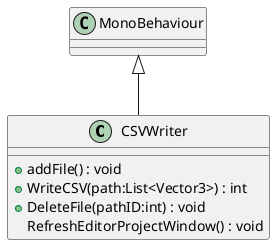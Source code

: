 @startuml
class CSVWriter {
    + addFile() : void
    + WriteCSV(path:List<Vector3>) : int
    + DeleteFile(pathID:int) : void
    RefreshEditorProjectWindow() : void
}
MonoBehaviour <|-- CSVWriter
@enduml
